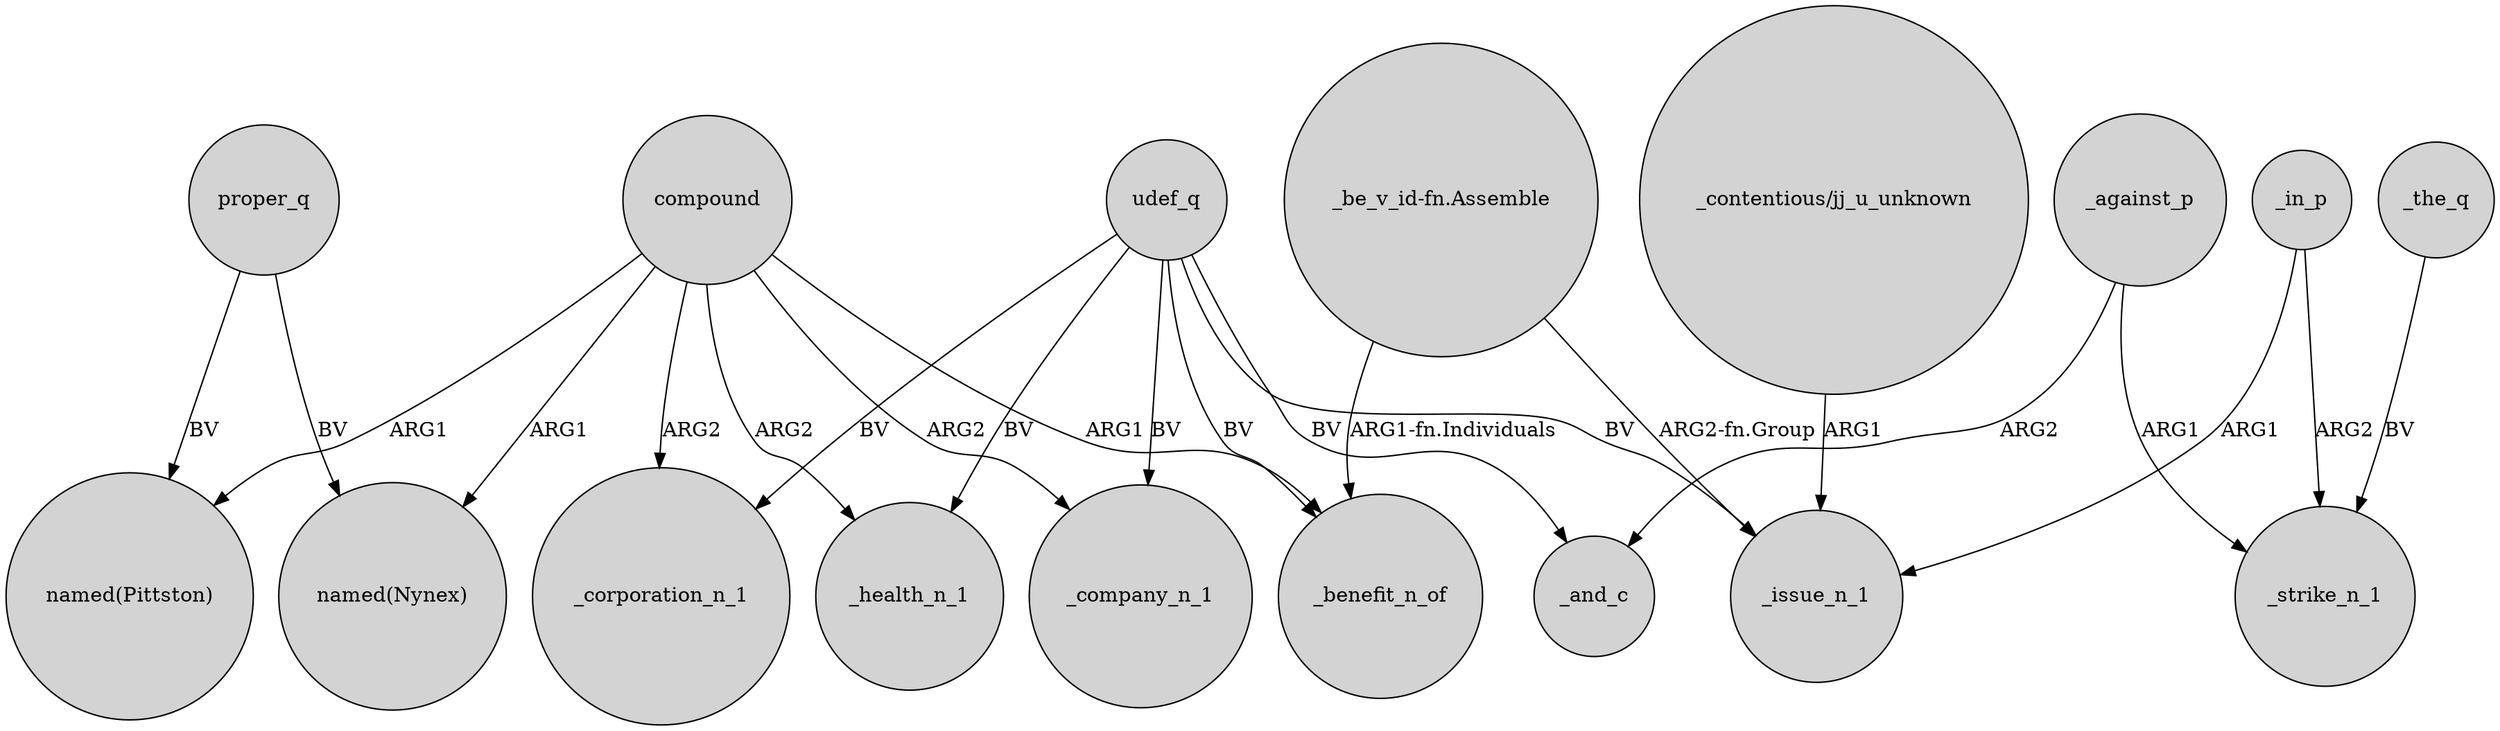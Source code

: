digraph {
	node [shape=circle style=filled]
	udef_q -> _health_n_1 [label=BV]
	"_be_v_id-fn.Assemble" -> _issue_n_1 [label="ARG2-fn.Group"]
	_the_q -> _strike_n_1 [label=BV]
	compound -> "named(Pittston)" [label=ARG1]
	_against_p -> _and_c [label=ARG2]
	compound -> _company_n_1 [label=ARG2]
	udef_q -> _company_n_1 [label=BV]
	compound -> _health_n_1 [label=ARG2]
	"_contentious/jj_u_unknown" -> _issue_n_1 [label=ARG1]
	compound -> "named(Nynex)" [label=ARG1]
	udef_q -> _benefit_n_of [label=BV]
	_in_p -> _strike_n_1 [label=ARG2]
	udef_q -> _and_c [label=BV]
	"_be_v_id-fn.Assemble" -> _benefit_n_of [label="ARG1-fn.Individuals"]
	_in_p -> _issue_n_1 [label=ARG1]
	proper_q -> "named(Nynex)" [label=BV]
	proper_q -> "named(Pittston)" [label=BV]
	compound -> _corporation_n_1 [label=ARG2]
	udef_q -> _corporation_n_1 [label=BV]
	udef_q -> _issue_n_1 [label=BV]
	compound -> _benefit_n_of [label=ARG1]
	_against_p -> _strike_n_1 [label=ARG1]
}

